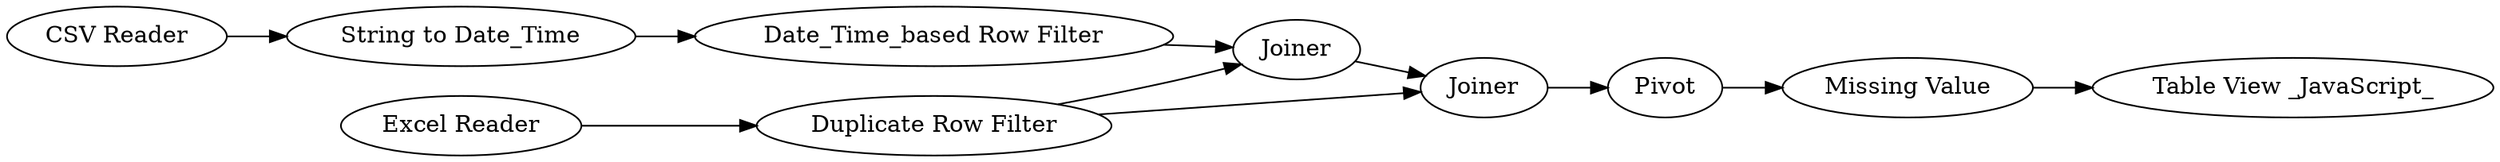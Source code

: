 digraph {
	1 [label="CSV Reader"]
	3 [label="Excel Reader"]
	5 [label="String to Date_Time"]
	8 [label="Date_Time_based Row Filter"]
	10 [label="Duplicate Row Filter"]
	14 [label="Missing Value"]
	17 [label=Joiner]
	18 [label=Joiner]
	22 [label=Pivot]
	1054 [label="Table View _JavaScript_"]
	1 -> 5
	3 -> 10
	5 -> 8
	8 -> 17
	10 -> 18
	10 -> 17
	14 -> 1054
	17 -> 18
	18 -> 22
	22 -> 14
	rankdir=LR
}
